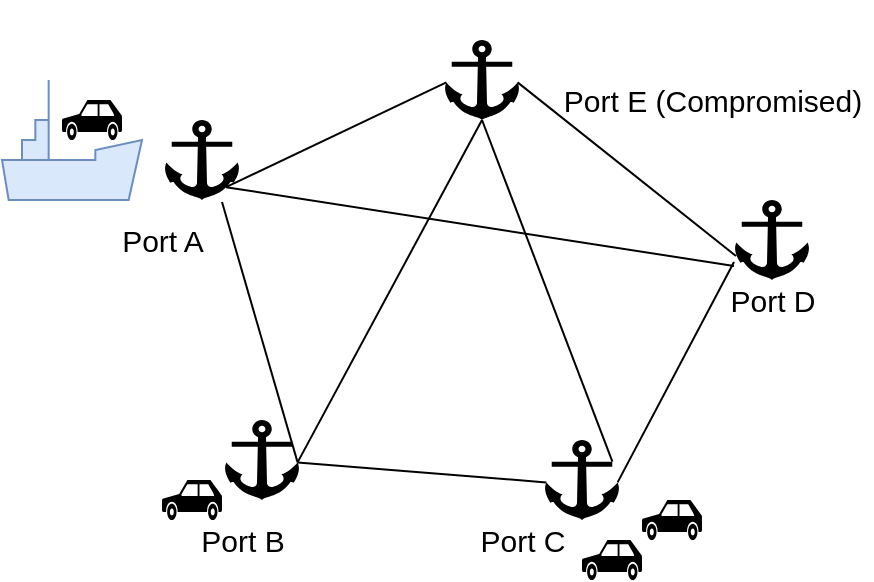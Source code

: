 <mxfile version="14.0.1" type="device"><diagram id="_HeTc6RiTXjzFO5vaNmw" name="Page-1"><mxGraphModel dx="1355" dy="776" grid="1" gridSize="10" guides="1" tooltips="1" connect="1" arrows="1" fold="1" page="1" pageScale="1" pageWidth="850" pageHeight="1100" math="0" shadow="0"><root><mxCell id="0"/><mxCell id="1" parent="0"/><mxCell id="d1jW1LeU7kU4RuhIjOdN-2" value="" style="verticalLabelPosition=bottom;outlineConnect=0;align=center;dashed=0;html=1;verticalAlign=top;shape=mxgraph.pid.misc.ship;fontSize=15;fillColor=#dae8fc;strokeColor=#6c8ebf;" vertex="1" parent="1"><mxGeometry x="40" y="60" width="70" height="60" as="geometry"/></mxCell><mxCell id="d1jW1LeU7kU4RuhIjOdN-13" style="edgeStyle=none;rounded=0;orthogonalLoop=1;jettySize=auto;html=1;exitX=0.945;exitY=0.53;exitDx=0;exitDy=0;exitPerimeter=0;entryX=0.05;entryY=0.7;entryDx=0;entryDy=0;entryPerimeter=0;endArrow=none;endFill=0;fontSize=15;" edge="1" parent="1" source="d1jW1LeU7kU4RuhIjOdN-4" target="d1jW1LeU7kU4RuhIjOdN-6"><mxGeometry relative="1" as="geometry"/></mxCell><mxCell id="d1jW1LeU7kU4RuhIjOdN-15" style="edgeStyle=none;rounded=0;orthogonalLoop=1;jettySize=auto;html=1;exitX=0.5;exitY=1;exitDx=0;exitDy=0;exitPerimeter=0;entryX=0.945;entryY=0.53;entryDx=0;entryDy=0;entryPerimeter=0;endArrow=none;endFill=0;fontSize=15;" edge="1" parent="1" source="d1jW1LeU7kU4RuhIjOdN-4" target="d1jW1LeU7kU4RuhIjOdN-8"><mxGeometry relative="1" as="geometry"/></mxCell><mxCell id="d1jW1LeU7kU4RuhIjOdN-16" style="edgeStyle=none;rounded=0;orthogonalLoop=1;jettySize=auto;html=1;exitX=0.5;exitY=1;exitDx=0;exitDy=0;exitPerimeter=0;entryX=0.88;entryY=0.27;entryDx=0;entryDy=0;entryPerimeter=0;endArrow=none;endFill=0;fontSize=15;" edge="1" parent="1" source="d1jW1LeU7kU4RuhIjOdN-4" target="d1jW1LeU7kU4RuhIjOdN-7"><mxGeometry relative="1" as="geometry"/></mxCell><mxCell id="d1jW1LeU7kU4RuhIjOdN-4" value="" style="shape=mxgraph.signs.transportation.anchor_2;html=1;pointerEvents=1;fillColor=#000000;strokeColor=none;verticalLabelPosition=bottom;verticalAlign=top;align=center;fontSize=15;" vertex="1" parent="1"><mxGeometry x="260" y="40" width="40" height="40" as="geometry"/></mxCell><mxCell id="d1jW1LeU7kU4RuhIjOdN-6" value="" style="shape=mxgraph.signs.transportation.anchor_2;html=1;pointerEvents=1;fillColor=#000000;strokeColor=none;verticalLabelPosition=bottom;verticalAlign=top;align=center;fontSize=15;" vertex="1" parent="1"><mxGeometry x="405" y="120" width="40" height="40" as="geometry"/></mxCell><mxCell id="d1jW1LeU7kU4RuhIjOdN-14" style="edgeStyle=none;rounded=0;orthogonalLoop=1;jettySize=auto;html=1;exitX=0.945;exitY=0.53;exitDx=0;exitDy=0;exitPerimeter=0;entryX=0.025;entryY=0.775;entryDx=0;entryDy=0;entryPerimeter=0;endArrow=none;endFill=0;fontSize=15;" edge="1" parent="1" source="d1jW1LeU7kU4RuhIjOdN-7" target="d1jW1LeU7kU4RuhIjOdN-6"><mxGeometry relative="1" as="geometry"/></mxCell><mxCell id="d1jW1LeU7kU4RuhIjOdN-7" value="" style="shape=mxgraph.signs.transportation.anchor_2;html=1;pointerEvents=1;fillColor=#000000;strokeColor=none;verticalLabelPosition=bottom;verticalAlign=top;align=center;fontSize=15;" vertex="1" parent="1"><mxGeometry x="310" y="240" width="40" height="40" as="geometry"/></mxCell><mxCell id="d1jW1LeU7kU4RuhIjOdN-10" style="rounded=0;orthogonalLoop=1;jettySize=auto;html=1;exitX=0.945;exitY=0.53;exitDx=0;exitDy=0;exitPerimeter=0;entryX=0.055;entryY=0.53;entryDx=0;entryDy=0;entryPerimeter=0;endArrow=none;endFill=0;fontSize=15;" edge="1" parent="1" source="d1jW1LeU7kU4RuhIjOdN-8" target="d1jW1LeU7kU4RuhIjOdN-7"><mxGeometry relative="1" as="geometry"/></mxCell><mxCell id="d1jW1LeU7kU4RuhIjOdN-11" style="edgeStyle=none;rounded=0;orthogonalLoop=1;jettySize=auto;html=1;exitX=0.945;exitY=0.53;exitDx=0;exitDy=0;exitPerimeter=0;entryX=0.75;entryY=1.025;entryDx=0;entryDy=0;entryPerimeter=0;endArrow=none;endFill=0;fontSize=15;" edge="1" parent="1" source="d1jW1LeU7kU4RuhIjOdN-8" target="d1jW1LeU7kU4RuhIjOdN-9"><mxGeometry relative="1" as="geometry"/></mxCell><mxCell id="d1jW1LeU7kU4RuhIjOdN-8" value="" style="shape=mxgraph.signs.transportation.anchor_2;html=1;pointerEvents=1;fillColor=#000000;strokeColor=none;verticalLabelPosition=bottom;verticalAlign=top;align=center;fontSize=15;" vertex="1" parent="1"><mxGeometry x="150" y="230" width="40" height="40" as="geometry"/></mxCell><mxCell id="d1jW1LeU7kU4RuhIjOdN-12" style="edgeStyle=none;rounded=0;orthogonalLoop=1;jettySize=auto;html=1;exitX=0.8;exitY=0.84;exitDx=0;exitDy=0;exitPerimeter=0;entryX=0.055;entryY=0.53;entryDx=0;entryDy=0;entryPerimeter=0;endArrow=none;endFill=0;fontSize=15;" edge="1" parent="1" source="d1jW1LeU7kU4RuhIjOdN-9" target="d1jW1LeU7kU4RuhIjOdN-4"><mxGeometry relative="1" as="geometry"/></mxCell><mxCell id="d1jW1LeU7kU4RuhIjOdN-17" style="edgeStyle=none;rounded=0;orthogonalLoop=1;jettySize=auto;html=1;exitX=0.8;exitY=0.84;exitDx=0;exitDy=0;exitPerimeter=0;endArrow=none;endFill=0;entryX=0.025;entryY=0.825;entryDx=0;entryDy=0;entryPerimeter=0;fontSize=15;" edge="1" parent="1" source="d1jW1LeU7kU4RuhIjOdN-9" target="d1jW1LeU7kU4RuhIjOdN-6"><mxGeometry relative="1" as="geometry"><mxPoint x="400" y="150" as="targetPoint"/></mxGeometry></mxCell><mxCell id="d1jW1LeU7kU4RuhIjOdN-9" value="" style="shape=mxgraph.signs.transportation.anchor_2;html=1;pointerEvents=1;fillColor=#000000;strokeColor=none;verticalLabelPosition=bottom;verticalAlign=top;align=center;fontSize=15;" vertex="1" parent="1"><mxGeometry x="120" y="80" width="40" height="40" as="geometry"/></mxCell><mxCell id="d1jW1LeU7kU4RuhIjOdN-18" value="" style="shape=mxgraph.signs.transportation.car_3;html=1;pointerEvents=1;fillColor=#000000;strokeColor=none;verticalLabelPosition=bottom;verticalAlign=top;align=center;fontSize=15;" vertex="1" parent="1"><mxGeometry x="330" y="290" width="30" height="20" as="geometry"/></mxCell><mxCell id="d1jW1LeU7kU4RuhIjOdN-20" value="" style="shape=mxgraph.signs.transportation.car_3;html=1;pointerEvents=1;fillColor=#000000;strokeColor=none;verticalLabelPosition=bottom;verticalAlign=top;align=center;fontSize=15;" vertex="1" parent="1"><mxGeometry x="360" y="270" width="30" height="20" as="geometry"/></mxCell><mxCell id="d1jW1LeU7kU4RuhIjOdN-21" value="" style="shape=mxgraph.signs.transportation.car_3;html=1;pointerEvents=1;fillColor=#000000;strokeColor=none;verticalLabelPosition=bottom;verticalAlign=top;align=center;fontSize=15;" vertex="1" parent="1"><mxGeometry x="120" y="260" width="30" height="20" as="geometry"/></mxCell><mxCell id="d1jW1LeU7kU4RuhIjOdN-22" value="" style="shape=mxgraph.signs.transportation.car_3;html=1;pointerEvents=1;fillColor=#000000;strokeColor=none;verticalLabelPosition=bottom;verticalAlign=top;align=center;fontSize=15;" vertex="1" parent="1"><mxGeometry x="70" y="70" width="30" height="20" as="geometry"/></mxCell><mxCell id="d1jW1LeU7kU4RuhIjOdN-23" value="" style="shape=image;html=1;verticalAlign=top;verticalLabelPosition=bottom;labelBackgroundColor=#ffffff;imageAspect=0;aspect=fixed;image=https://cdn3.iconfinder.com/data/icons/ose/Warning.png;fontSize=15;" vertex="1" parent="1"><mxGeometry x="300" y="20" width="40" height="40" as="geometry"/></mxCell><mxCell id="d1jW1LeU7kU4RuhIjOdN-24" value="Port A" style="text;html=1;align=center;verticalAlign=middle;resizable=0;points=[];autosize=1;fontSize=15;" vertex="1" parent="1"><mxGeometry x="90" y="130" width="60" height="20" as="geometry"/></mxCell><mxCell id="d1jW1LeU7kU4RuhIjOdN-25" value="Port B" style="text;html=1;align=center;verticalAlign=middle;resizable=0;points=[];autosize=1;fontSize=15;" vertex="1" parent="1"><mxGeometry x="130" y="280" width="60" height="20" as="geometry"/></mxCell><mxCell id="d1jW1LeU7kU4RuhIjOdN-26" value="Port C" style="text;html=1;align=center;verticalAlign=middle;resizable=0;points=[];autosize=1;fontSize=15;" vertex="1" parent="1"><mxGeometry x="270" y="280" width="60" height="20" as="geometry"/></mxCell><mxCell id="d1jW1LeU7kU4RuhIjOdN-28" value="Port D" style="text;html=1;align=center;verticalAlign=middle;resizable=0;points=[];autosize=1;fontSize=15;" vertex="1" parent="1"><mxGeometry x="395" y="160" width="60" height="20" as="geometry"/></mxCell><mxCell id="d1jW1LeU7kU4RuhIjOdN-30" value="Port E (Compromised)" style="text;html=1;align=center;verticalAlign=middle;resizable=0;points=[];autosize=1;fontSize=15;" vertex="1" parent="1"><mxGeometry x="315" y="60" width="160" height="20" as="geometry"/></mxCell></root></mxGraphModel></diagram></mxfile>